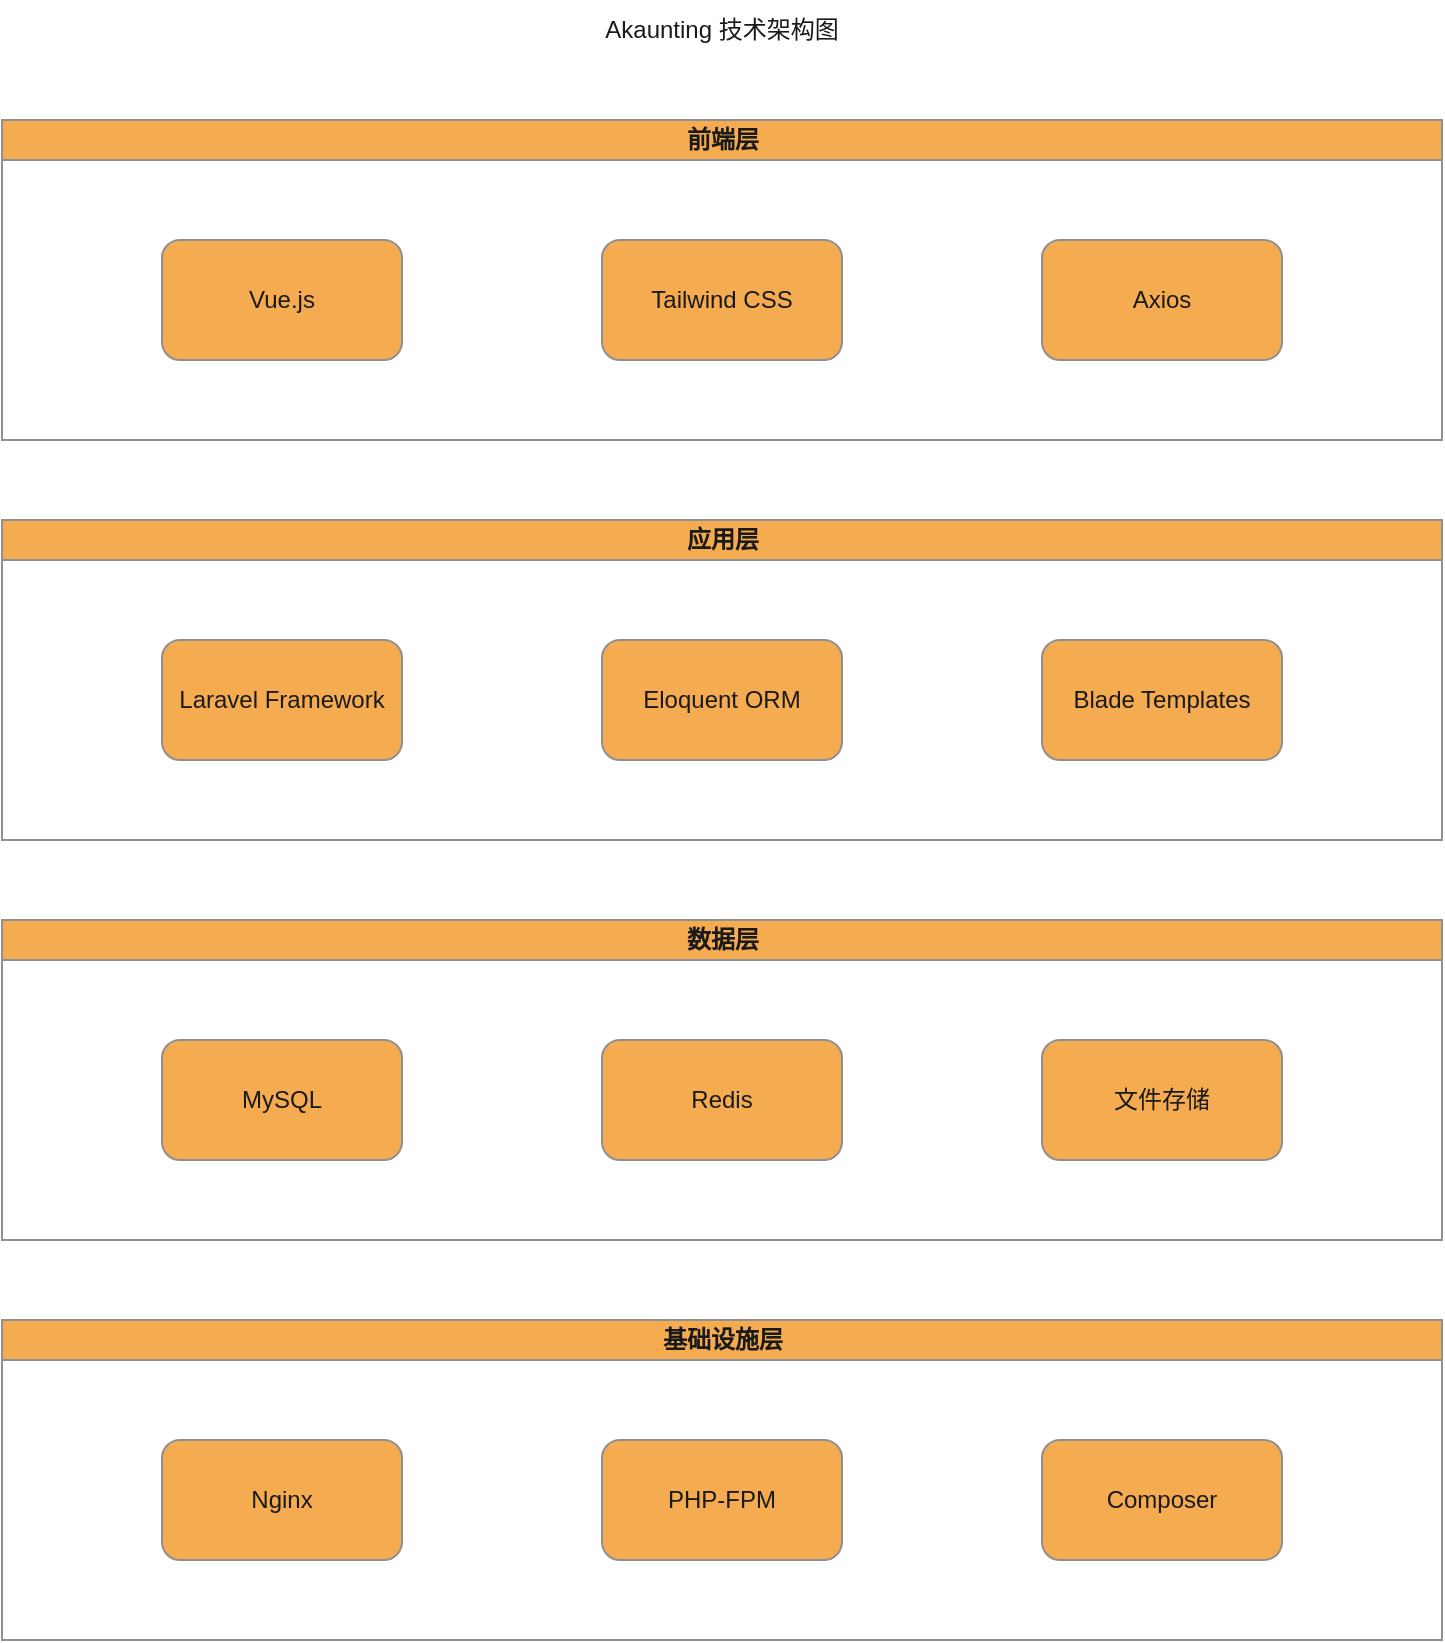 <mxfile version="28.0.7">
  <diagram name="Page-1" id="4Mm72XQy_JXwUEO-CqoB">
    <mxGraphModel dx="1140" dy="701" grid="0" gridSize="10" guides="1" tooltips="1" connect="1" arrows="1" fold="1" page="1" pageScale="1" pageWidth="827" pageHeight="1169" math="0" shadow="0" adaptiveColors="auto">
      <root>
        <mxCell id="0" />
        <mxCell id="1" parent="0" />
        <mxCell id="e97nmp-JFkZC4VCxw7Dj-72" value="Akaunting 技术架构图" style="text;html=1;strokeColor=none;fillColor=none;align=center;verticalAlign=middle;whiteSpace=wrap;rounded=0;labelBackgroundColor=none;fontColor=#1A1A1A;" vertex="1" parent="1">
          <mxGeometry x="320" y="20" width="160" height="30" as="geometry" />
        </mxCell>
        <mxCell id="e97nmp-JFkZC4VCxw7Dj-73" value="前端层" style="swimlane;html=1;startSize=20;labelBackgroundColor=none;fillColor=#F5AB50;strokeColor=#909090;fontColor=#1A1A1A;" vertex="1" parent="1">
          <mxGeometry x="40" y="80" width="720" height="160" as="geometry" />
        </mxCell>
        <mxCell id="e97nmp-JFkZC4VCxw7Dj-74" value="Vue.js" style="rounded=1;whiteSpace=wrap;html=1;labelBackgroundColor=none;fillColor=#F5AB50;strokeColor=#909090;fontColor=#1A1A1A;" vertex="1" parent="e97nmp-JFkZC4VCxw7Dj-73">
          <mxGeometry x="80" y="60" width="120" height="60" as="geometry" />
        </mxCell>
        <mxCell id="e97nmp-JFkZC4VCxw7Dj-75" value="Tailwind CSS" style="rounded=1;whiteSpace=wrap;html=1;labelBackgroundColor=none;fillColor=#F5AB50;strokeColor=#909090;fontColor=#1A1A1A;" vertex="1" parent="e97nmp-JFkZC4VCxw7Dj-73">
          <mxGeometry x="300" y="60" width="120" height="60" as="geometry" />
        </mxCell>
        <mxCell id="e97nmp-JFkZC4VCxw7Dj-76" value="Axios" style="rounded=1;whiteSpace=wrap;html=1;labelBackgroundColor=none;fillColor=#F5AB50;strokeColor=#909090;fontColor=#1A1A1A;" vertex="1" parent="e97nmp-JFkZC4VCxw7Dj-73">
          <mxGeometry x="520" y="60" width="120" height="60" as="geometry" />
        </mxCell>
        <mxCell id="e97nmp-JFkZC4VCxw7Dj-77" value="应用层" style="swimlane;html=1;startSize=20;labelBackgroundColor=none;fillColor=#F5AB50;strokeColor=#909090;fontColor=#1A1A1A;" vertex="1" parent="1">
          <mxGeometry x="40" y="280" width="720" height="160" as="geometry" />
        </mxCell>
        <mxCell id="e97nmp-JFkZC4VCxw7Dj-78" value="Laravel Framework" style="rounded=1;whiteSpace=wrap;html=1;labelBackgroundColor=none;fillColor=#F5AB50;strokeColor=#909090;fontColor=#1A1A1A;" vertex="1" parent="e97nmp-JFkZC4VCxw7Dj-77">
          <mxGeometry x="80" y="60" width="120" height="60" as="geometry" />
        </mxCell>
        <mxCell id="e97nmp-JFkZC4VCxw7Dj-79" value="Eloquent ORM" style="rounded=1;whiteSpace=wrap;html=1;labelBackgroundColor=none;fillColor=#F5AB50;strokeColor=#909090;fontColor=#1A1A1A;" vertex="1" parent="e97nmp-JFkZC4VCxw7Dj-77">
          <mxGeometry x="300" y="60" width="120" height="60" as="geometry" />
        </mxCell>
        <mxCell id="e97nmp-JFkZC4VCxw7Dj-80" value="Blade Templates" style="rounded=1;whiteSpace=wrap;html=1;labelBackgroundColor=none;fillColor=#F5AB50;strokeColor=#909090;fontColor=#1A1A1A;" vertex="1" parent="e97nmp-JFkZC4VCxw7Dj-77">
          <mxGeometry x="520" y="60" width="120" height="60" as="geometry" />
        </mxCell>
        <mxCell id="e97nmp-JFkZC4VCxw7Dj-81" value="数据层" style="swimlane;html=1;startSize=20;labelBackgroundColor=none;fillColor=#F5AB50;strokeColor=#909090;fontColor=#1A1A1A;" vertex="1" parent="1">
          <mxGeometry x="40" y="480" width="720" height="160" as="geometry" />
        </mxCell>
        <mxCell id="e97nmp-JFkZC4VCxw7Dj-82" value="MySQL" style="rounded=1;whiteSpace=wrap;html=1;labelBackgroundColor=none;fillColor=#F5AB50;strokeColor=#909090;fontColor=#1A1A1A;" vertex="1" parent="e97nmp-JFkZC4VCxw7Dj-81">
          <mxGeometry x="80" y="60" width="120" height="60" as="geometry" />
        </mxCell>
        <mxCell id="e97nmp-JFkZC4VCxw7Dj-83" value="Redis" style="rounded=1;whiteSpace=wrap;html=1;labelBackgroundColor=none;fillColor=#F5AB50;strokeColor=#909090;fontColor=#1A1A1A;" vertex="1" parent="e97nmp-JFkZC4VCxw7Dj-81">
          <mxGeometry x="300" y="60" width="120" height="60" as="geometry" />
        </mxCell>
        <mxCell id="e97nmp-JFkZC4VCxw7Dj-84" value="文件存储" style="rounded=1;whiteSpace=wrap;html=1;labelBackgroundColor=none;fillColor=#F5AB50;strokeColor=#909090;fontColor=#1A1A1A;" vertex="1" parent="e97nmp-JFkZC4VCxw7Dj-81">
          <mxGeometry x="520" y="60" width="120" height="60" as="geometry" />
        </mxCell>
        <mxCell id="e97nmp-JFkZC4VCxw7Dj-85" value="基础设施层" style="swimlane;html=1;startSize=20;labelBackgroundColor=none;fillColor=#F5AB50;strokeColor=#909090;fontColor=#1A1A1A;" vertex="1" parent="1">
          <mxGeometry x="40" y="680" width="720" height="160" as="geometry" />
        </mxCell>
        <mxCell id="e97nmp-JFkZC4VCxw7Dj-86" value="Nginx" style="rounded=1;whiteSpace=wrap;html=1;labelBackgroundColor=none;fillColor=#F5AB50;strokeColor=#909090;fontColor=#1A1A1A;" vertex="1" parent="e97nmp-JFkZC4VCxw7Dj-85">
          <mxGeometry x="80" y="60" width="120" height="60" as="geometry" />
        </mxCell>
        <mxCell id="e97nmp-JFkZC4VCxw7Dj-87" value="PHP-FPM" style="rounded=1;whiteSpace=wrap;html=1;labelBackgroundColor=none;fillColor=#F5AB50;strokeColor=#909090;fontColor=#1A1A1A;" vertex="1" parent="e97nmp-JFkZC4VCxw7Dj-85">
          <mxGeometry x="300" y="60" width="120" height="60" as="geometry" />
        </mxCell>
        <mxCell id="e97nmp-JFkZC4VCxw7Dj-88" value="Composer" style="rounded=1;whiteSpace=wrap;html=1;labelBackgroundColor=none;fillColor=#F5AB50;strokeColor=#909090;fontColor=#1A1A1A;" vertex="1" parent="e97nmp-JFkZC4VCxw7Dj-85">
          <mxGeometry x="520" y="60" width="120" height="60" as="geometry" />
        </mxCell>
      </root>
    </mxGraphModel>
  </diagram>
</mxfile>
